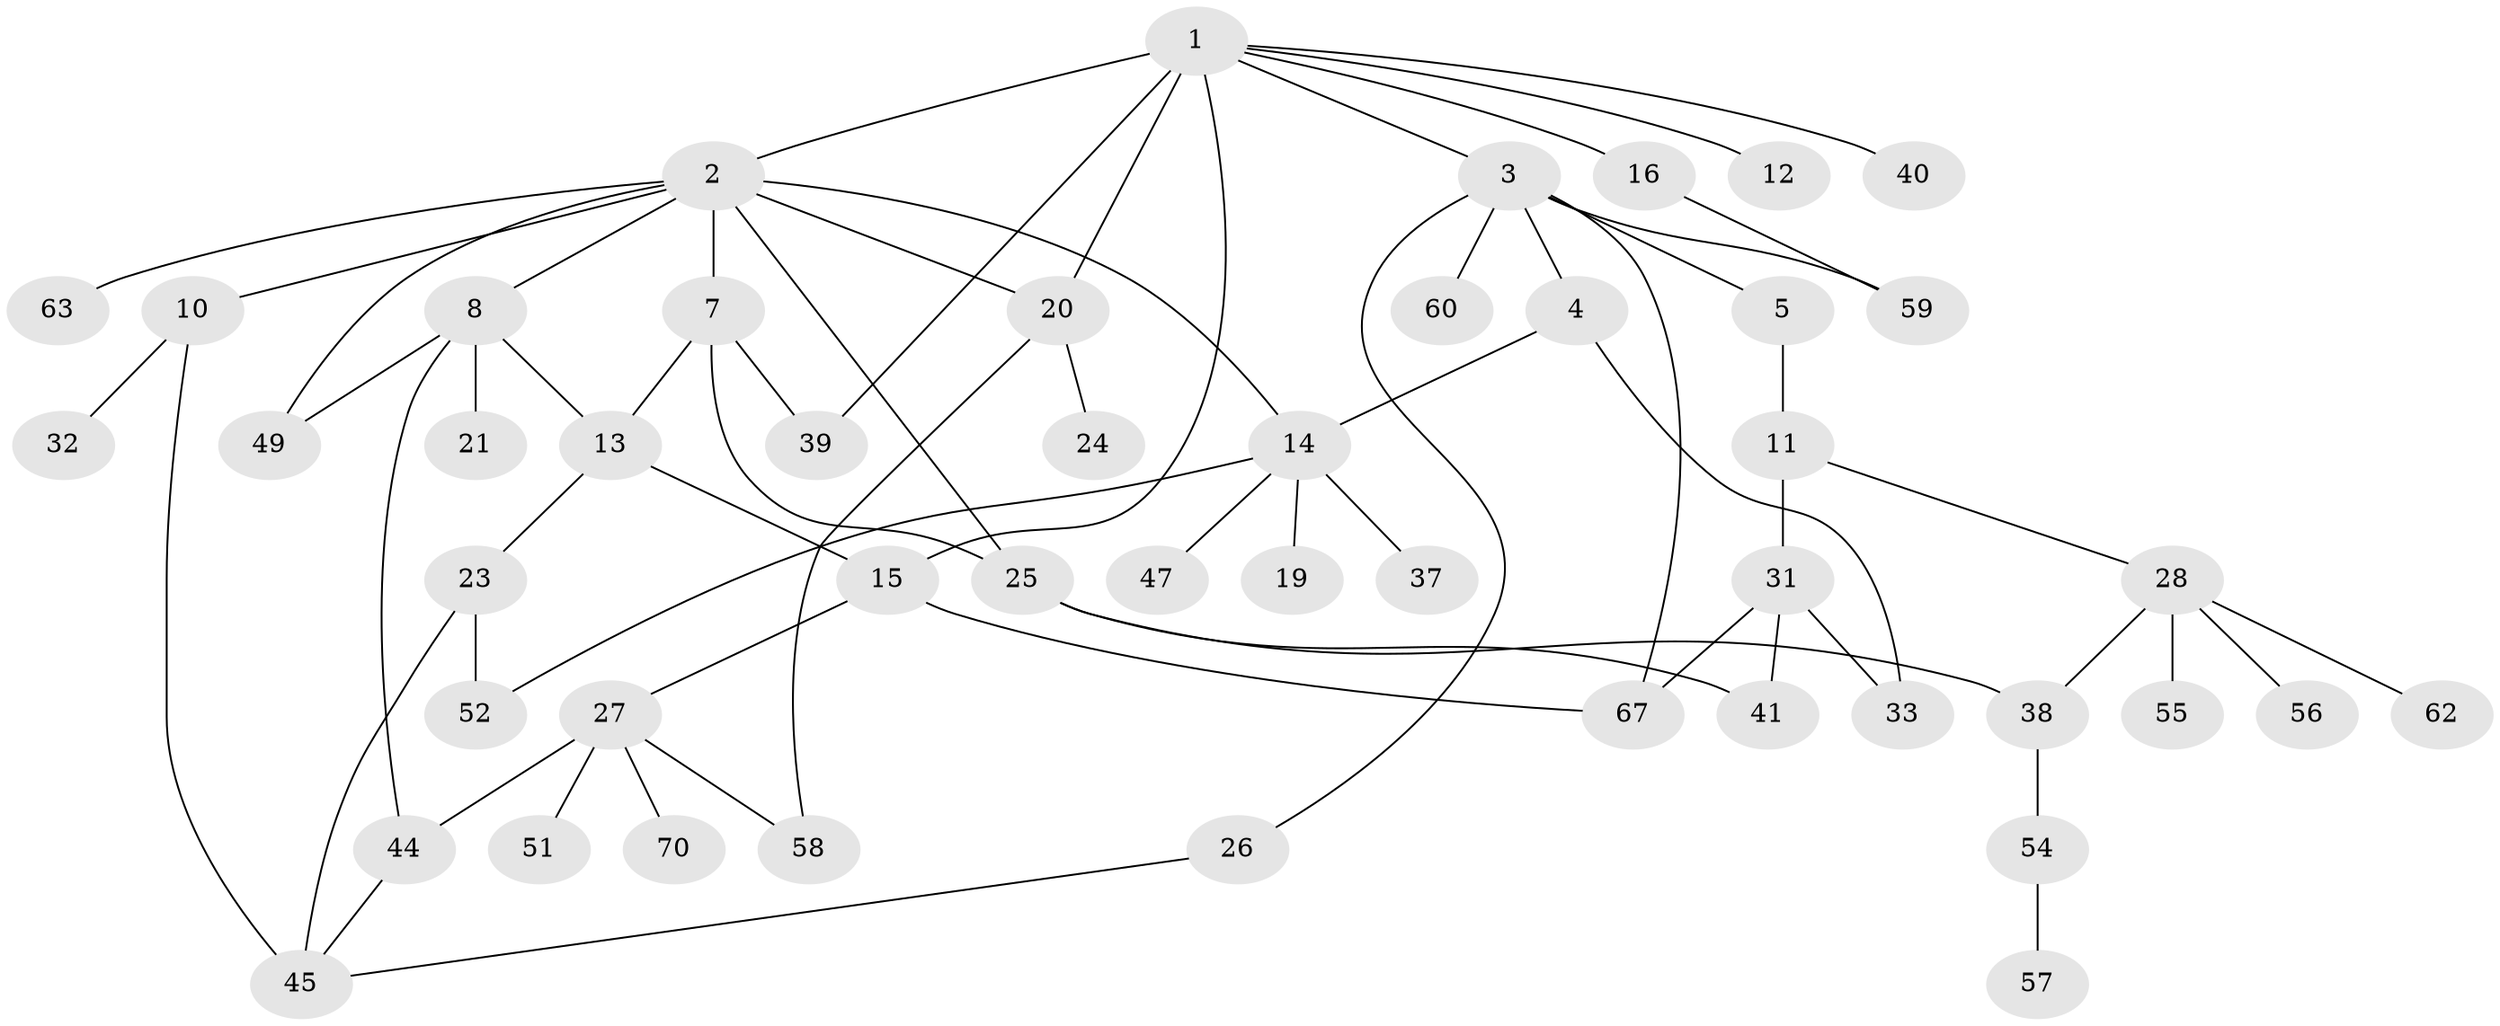 // Generated by graph-tools (version 1.1) at 2025/51/02/27/25 19:51:39]
// undirected, 48 vertices, 66 edges
graph export_dot {
graph [start="1"]
  node [color=gray90,style=filled];
  1 [super="+9"];
  2 [super="+6"];
  3 [super="+17"];
  4 [super="+22"];
  5 [super="+48"];
  7;
  8;
  10;
  11 [super="+18"];
  12;
  13 [super="+71"];
  14 [super="+30"];
  15 [super="+42"];
  16 [super="+35"];
  19;
  20 [super="+46"];
  21;
  23 [super="+29"];
  24;
  25 [super="+53"];
  26 [super="+66"];
  27 [super="+36"];
  28 [super="+34"];
  31 [super="+50"];
  32;
  33;
  37;
  38 [super="+43"];
  39 [super="+72"];
  40;
  41;
  44 [super="+61"];
  45 [super="+65"];
  47;
  49 [super="+68"];
  51 [super="+64"];
  52;
  54;
  55;
  56;
  57;
  58;
  59;
  60;
  62;
  63;
  67 [super="+69"];
  70;
  1 -- 2;
  1 -- 3;
  1 -- 16;
  1 -- 39 [weight=2];
  1 -- 40;
  1 -- 12;
  1 -- 15;
  1 -- 20;
  2 -- 25;
  2 -- 49;
  2 -- 63;
  2 -- 20;
  2 -- 7;
  2 -- 8;
  2 -- 10;
  2 -- 14;
  3 -- 4;
  3 -- 5;
  3 -- 67 [weight=2];
  3 -- 26;
  3 -- 59;
  3 -- 60;
  4 -- 33;
  4 -- 14;
  5 -- 11;
  7 -- 13;
  7 -- 39;
  7 -- 25;
  8 -- 13;
  8 -- 21;
  8 -- 44;
  8 -- 49;
  10 -- 32;
  10 -- 45;
  11 -- 31;
  11 -- 28;
  13 -- 23;
  13 -- 15;
  14 -- 19;
  14 -- 47;
  14 -- 52;
  14 -- 37;
  15 -- 27;
  15 -- 67;
  16 -- 59;
  20 -- 24;
  20 -- 58;
  23 -- 52;
  23 -- 45 [weight=2];
  25 -- 41;
  25 -- 38;
  26 -- 45;
  27 -- 44;
  27 -- 70;
  27 -- 58;
  27 -- 51 [weight=2];
  28 -- 38;
  28 -- 55;
  28 -- 56;
  28 -- 62;
  31 -- 41;
  31 -- 33;
  31 -- 67;
  38 -- 54;
  44 -- 45;
  54 -- 57;
}
